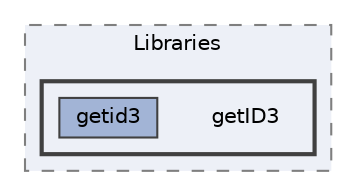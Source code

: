 digraph "app/Services/Libraries/getID3"
{
 // LATEX_PDF_SIZE
  bgcolor="transparent";
  edge [fontname=Helvetica,fontsize=10,labelfontname=Helvetica,labelfontsize=10];
  node [fontname=Helvetica,fontsize=10,shape=box,height=0.2,width=0.4];
  compound=true
  subgraph clusterdir_2c54fd6f7606a3d7abc1e051eccf3144 {
    graph [ bgcolor="#edf0f7", pencolor="grey50", label="Libraries", fontname=Helvetica,fontsize=10 style="filled,dashed", URL="dir_2c54fd6f7606a3d7abc1e051eccf3144.html",tooltip=""]
  subgraph clusterdir_e0f6dbb3a20ca5501204fe912c2bf9eb {
    graph [ bgcolor="#edf0f7", pencolor="grey25", label="", fontname=Helvetica,fontsize=10 style="filled,bold", URL="dir_e0f6dbb3a20ca5501204fe912c2bf9eb.html",tooltip=""]
    dir_e0f6dbb3a20ca5501204fe912c2bf9eb [shape=plaintext, label="getID3"];
  dir_10c03dfbe90d612afc9a548494d96f7d [label="getid3", fillcolor="#a2b4d6", color="grey25", style="filled", URL="dir_10c03dfbe90d612afc9a548494d96f7d.html",tooltip=""];
  }
  }
}
